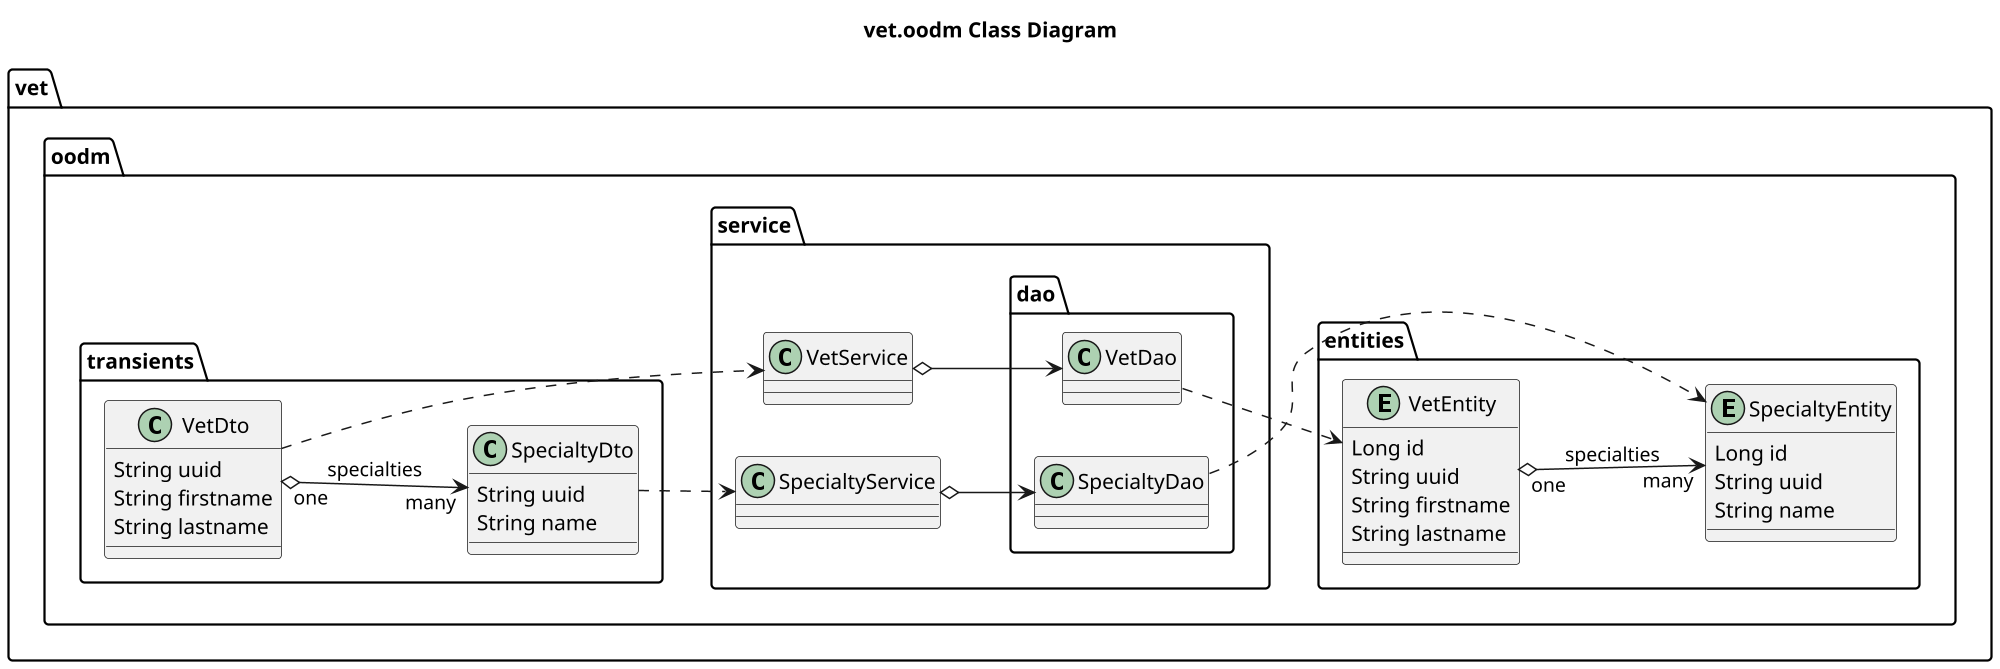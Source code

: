 @startuml
'https://plantuml.com/class-diagram

title vet.oodm Class Diagram

left to right direction
'top to bottom direction

scale 2000 width

package vet.oodm {

    package vet.oodm.entities {

        entity VetEntity {
            Long id
            String uuid
            String firstname
            String lastname
        }

        entity SpecialtyEntity {
            Long id
            String uuid
            String name
        }

        VetEntity "one" o--> "many" SpecialtyEntity: specialties
    }

    package vet.oodm.service {

        class VetService {

        }

        class SpecialtyService {

        }

        package vet.oodm.service.dao {
            class VetDao {

            }
            class SpecialtyDao {

            }
        }

        VetService o--> VetDao
        SpecialtyService o--> SpecialtyDao

        VetDao ..> VetEntity
        SpecialtyDao ..> SpecialtyEntity
    }

    package vet.oodm.transients {

        class VetDto {
            String uuid
            String firstname
            String lastname
        }

        class SpecialtyDto {
            String uuid
            String name
        }

        VetDto "one" o--> "many" SpecialtyDto: specialties

        VetDto ..> VetService
        SpecialtyDto ..> SpecialtyService
    }
}

@enduml